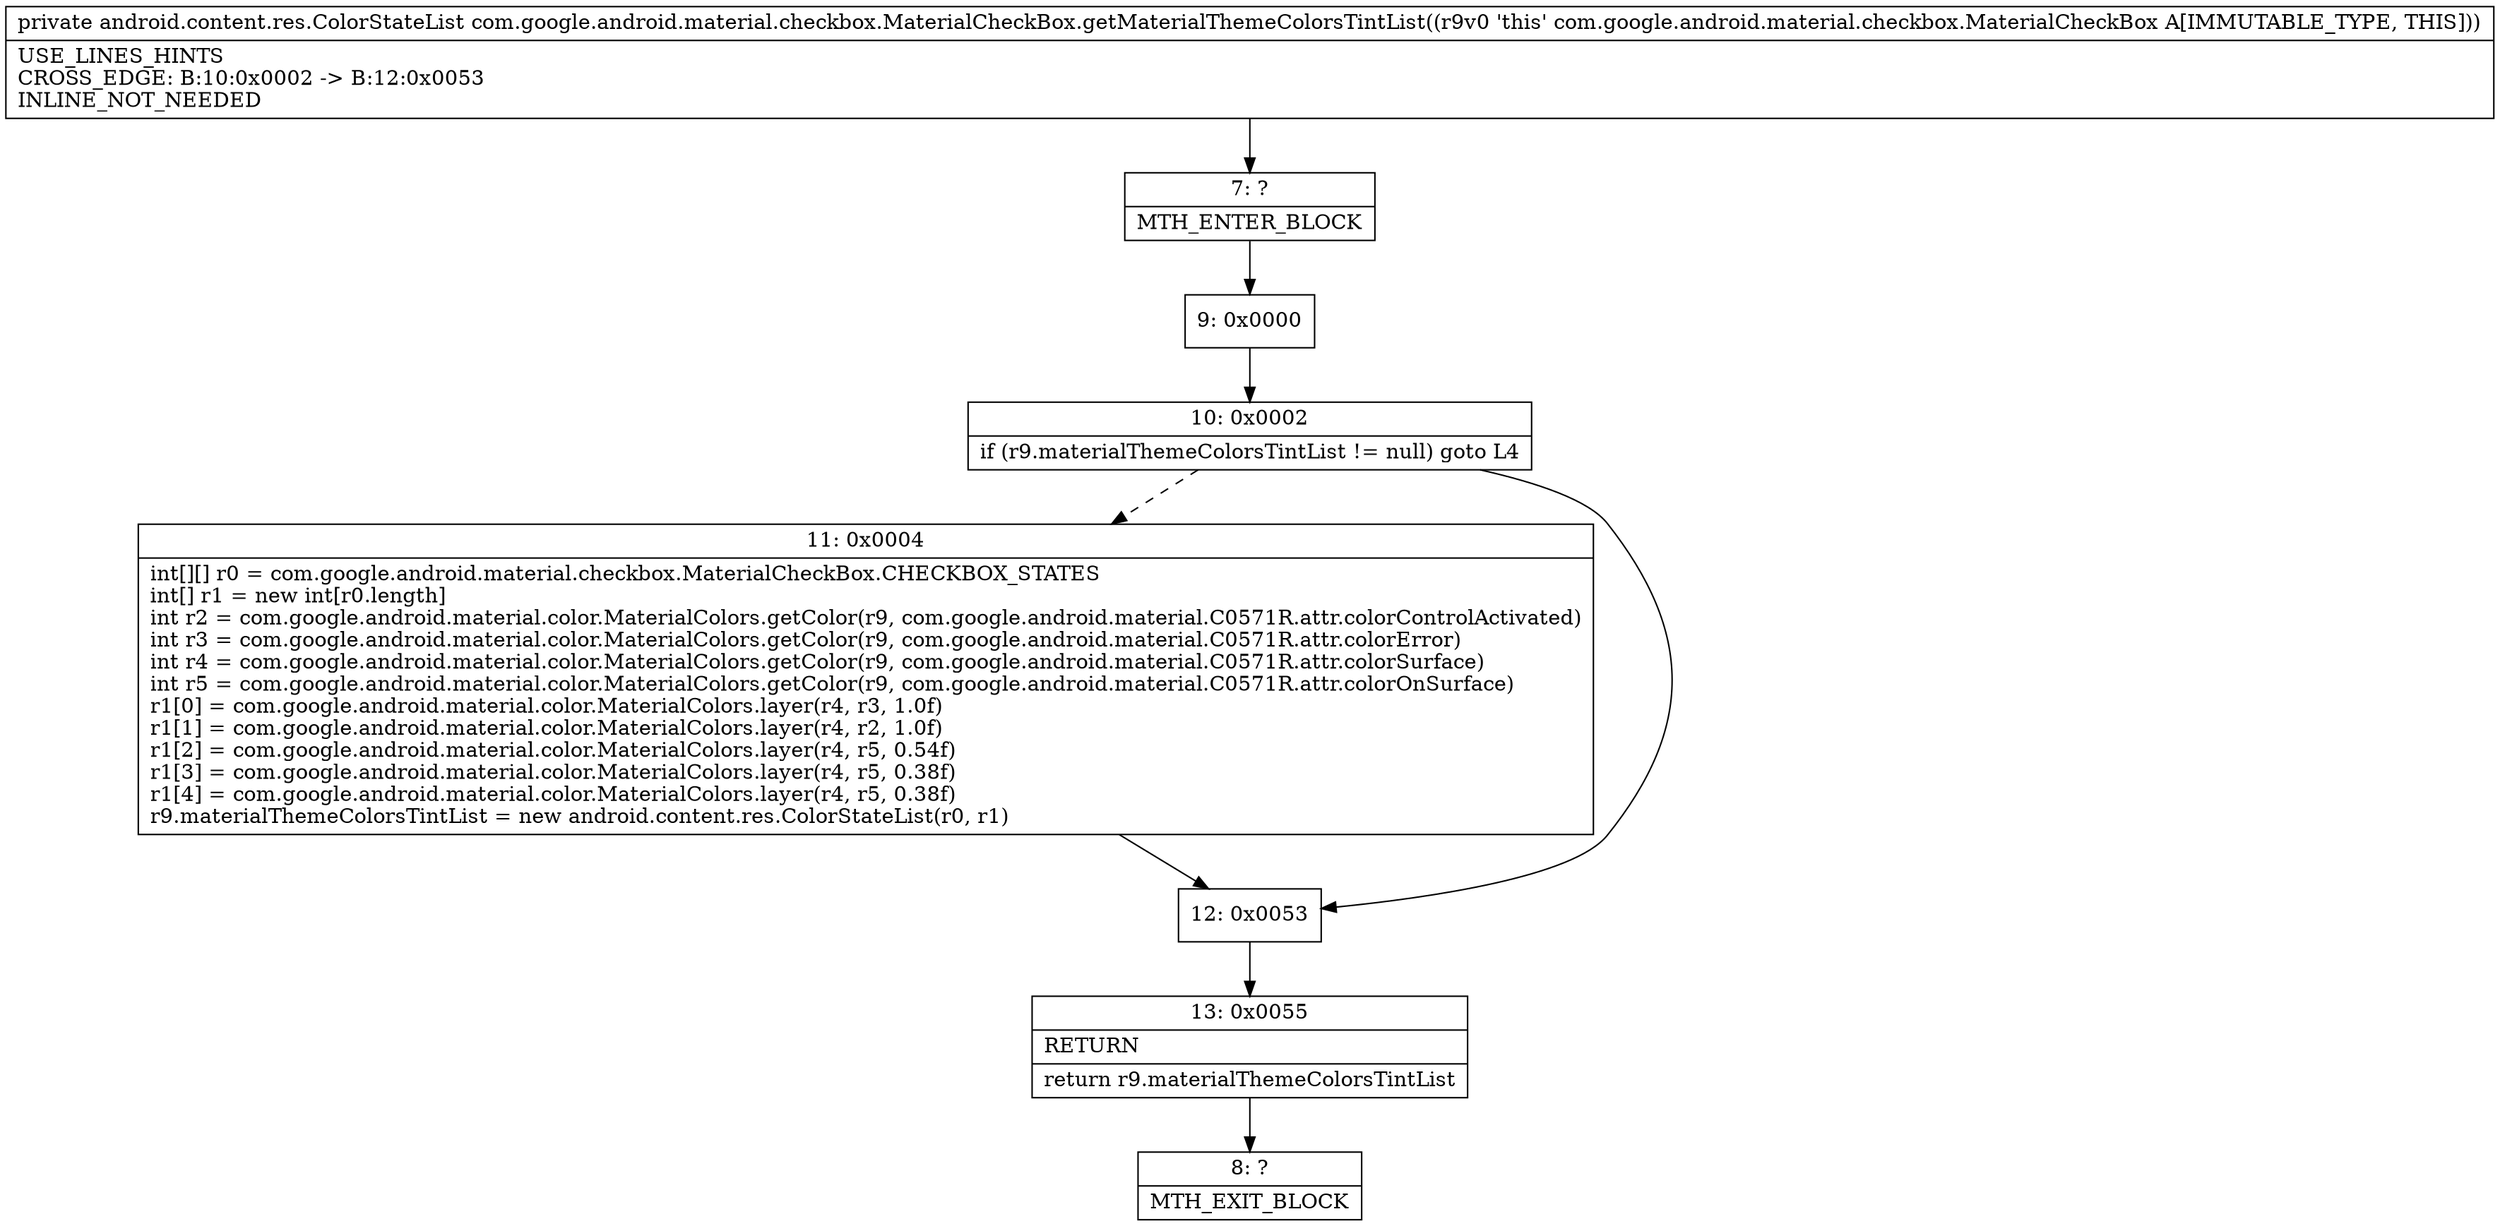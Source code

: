 digraph "CFG forcom.google.android.material.checkbox.MaterialCheckBox.getMaterialThemeColorsTintList()Landroid\/content\/res\/ColorStateList;" {
Node_7 [shape=record,label="{7\:\ ?|MTH_ENTER_BLOCK\l}"];
Node_9 [shape=record,label="{9\:\ 0x0000}"];
Node_10 [shape=record,label="{10\:\ 0x0002|if (r9.materialThemeColorsTintList != null) goto L4\l}"];
Node_11 [shape=record,label="{11\:\ 0x0004|int[][] r0 = com.google.android.material.checkbox.MaterialCheckBox.CHECKBOX_STATES\lint[] r1 = new int[r0.length]\lint r2 = com.google.android.material.color.MaterialColors.getColor(r9, com.google.android.material.C0571R.attr.colorControlActivated)\lint r3 = com.google.android.material.color.MaterialColors.getColor(r9, com.google.android.material.C0571R.attr.colorError)\lint r4 = com.google.android.material.color.MaterialColors.getColor(r9, com.google.android.material.C0571R.attr.colorSurface)\lint r5 = com.google.android.material.color.MaterialColors.getColor(r9, com.google.android.material.C0571R.attr.colorOnSurface)\lr1[0] = com.google.android.material.color.MaterialColors.layer(r4, r3, 1.0f)\lr1[1] = com.google.android.material.color.MaterialColors.layer(r4, r2, 1.0f)\lr1[2] = com.google.android.material.color.MaterialColors.layer(r4, r5, 0.54f)\lr1[3] = com.google.android.material.color.MaterialColors.layer(r4, r5, 0.38f)\lr1[4] = com.google.android.material.color.MaterialColors.layer(r4, r5, 0.38f)\lr9.materialThemeColorsTintList = new android.content.res.ColorStateList(r0, r1)\l}"];
Node_12 [shape=record,label="{12\:\ 0x0053}"];
Node_13 [shape=record,label="{13\:\ 0x0055|RETURN\l|return r9.materialThemeColorsTintList\l}"];
Node_8 [shape=record,label="{8\:\ ?|MTH_EXIT_BLOCK\l}"];
MethodNode[shape=record,label="{private android.content.res.ColorStateList com.google.android.material.checkbox.MaterialCheckBox.getMaterialThemeColorsTintList((r9v0 'this' com.google.android.material.checkbox.MaterialCheckBox A[IMMUTABLE_TYPE, THIS]))  | USE_LINES_HINTS\lCROSS_EDGE: B:10:0x0002 \-\> B:12:0x0053\lINLINE_NOT_NEEDED\l}"];
MethodNode -> Node_7;Node_7 -> Node_9;
Node_9 -> Node_10;
Node_10 -> Node_11[style=dashed];
Node_10 -> Node_12;
Node_11 -> Node_12;
Node_12 -> Node_13;
Node_13 -> Node_8;
}

